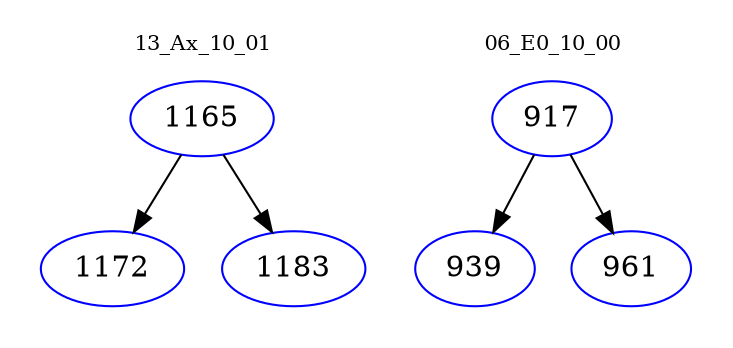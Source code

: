 digraph{
subgraph cluster_0 {
color = white
label = "13_Ax_10_01";
fontsize=10;
T0_1165 [label="1165", color="blue"]
T0_1165 -> T0_1172 [color="black"]
T0_1172 [label="1172", color="blue"]
T0_1165 -> T0_1183 [color="black"]
T0_1183 [label="1183", color="blue"]
}
subgraph cluster_1 {
color = white
label = "06_E0_10_00";
fontsize=10;
T1_917 [label="917", color="blue"]
T1_917 -> T1_939 [color="black"]
T1_939 [label="939", color="blue"]
T1_917 -> T1_961 [color="black"]
T1_961 [label="961", color="blue"]
}
}
